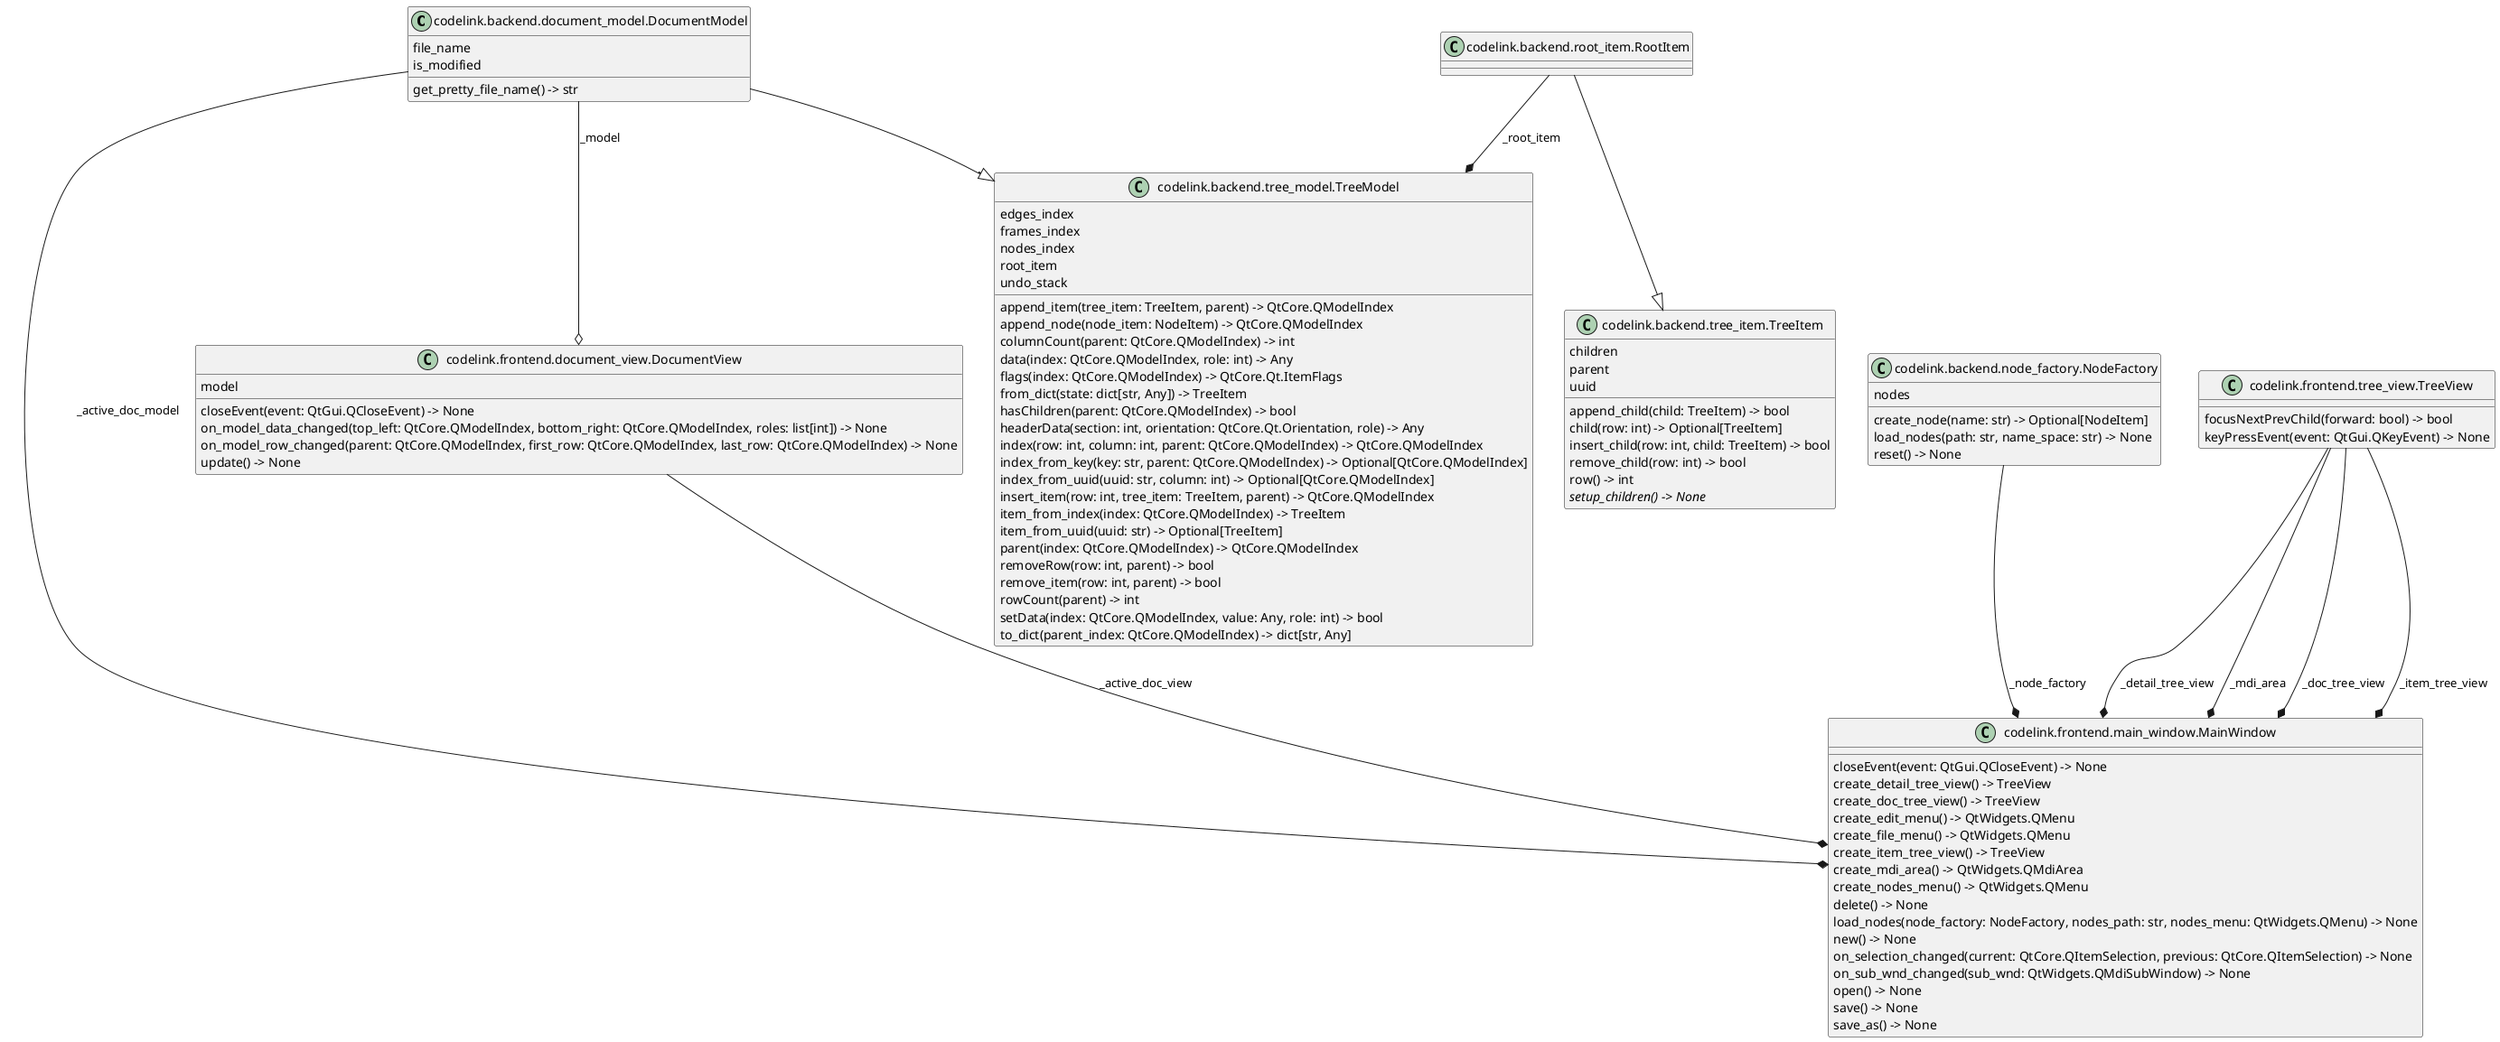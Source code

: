 @startuml classes
set namespaceSeparator none
class "codelink.backend.document_model.DocumentModel" as codelink.backend.document_model.DocumentModel {
  file_name
  is_modified
  get_pretty_file_name() -> str
}
class "codelink.backend.node_factory.NodeFactory" as codelink.backend.node_factory.NodeFactory {
  nodes
  create_node(name: str) -> Optional[NodeItem]
  load_nodes(path: str, name_space: str) -> None
  reset() -> None
}
class "codelink.backend.root_item.RootItem" as codelink.backend.root_item.RootItem {
}
class "codelink.backend.tree_item.TreeItem" as codelink.backend.tree_item.TreeItem {
  children
  parent
  uuid
  append_child(child: TreeItem) -> bool
  child(row: int) -> Optional[TreeItem]
  insert_child(row: int, child: TreeItem) -> bool
  remove_child(row: int) -> bool
  row() -> int
  {abstract}setup_children() -> None
}
class "codelink.backend.tree_model.TreeModel" as codelink.backend.tree_model.TreeModel {
  edges_index
  frames_index
  nodes_index
  root_item
  undo_stack
  append_item(tree_item: TreeItem, parent) -> QtCore.QModelIndex
  append_node(node_item: NodeItem) -> QtCore.QModelIndex
  columnCount(parent: QtCore.QModelIndex) -> int
  data(index: QtCore.QModelIndex, role: int) -> Any
  flags(index: QtCore.QModelIndex) -> QtCore.Qt.ItemFlags
  from_dict(state: dict[str, Any]) -> TreeItem
  hasChildren(parent: QtCore.QModelIndex) -> bool
  headerData(section: int, orientation: QtCore.Qt.Orientation, role) -> Any
  index(row: int, column: int, parent: QtCore.QModelIndex) -> QtCore.QModelIndex
  index_from_key(key: str, parent: QtCore.QModelIndex) -> Optional[QtCore.QModelIndex]
  index_from_uuid(uuid: str, column: int) -> Optional[QtCore.QModelIndex]
  insert_item(row: int, tree_item: TreeItem, parent) -> QtCore.QModelIndex
  item_from_index(index: QtCore.QModelIndex) -> TreeItem
  item_from_uuid(uuid: str) -> Optional[TreeItem]
  parent(index: QtCore.QModelIndex) -> QtCore.QModelIndex
  removeRow(row: int, parent) -> bool
  remove_item(row: int, parent) -> bool
  rowCount(parent) -> int
  setData(index: QtCore.QModelIndex, value: Any, role: int) -> bool
  to_dict(parent_index: QtCore.QModelIndex) -> dict[str, Any]
}
class "codelink.frontend.document_view.DocumentView" as codelink.frontend.document_view.DocumentView {
  model
  closeEvent(event: QtGui.QCloseEvent) -> None
  on_model_data_changed(top_left: QtCore.QModelIndex, bottom_right: QtCore.QModelIndex, roles: list[int]) -> None
  on_model_row_changed(parent: QtCore.QModelIndex, first_row: QtCore.QModelIndex, last_row: QtCore.QModelIndex) -> None
  update() -> None
}
class "codelink.frontend.main_window.MainWindow" as codelink.frontend.main_window.MainWindow {
  closeEvent(event: QtGui.QCloseEvent) -> None
  create_detail_tree_view() -> TreeView
  create_doc_tree_view() -> TreeView
  create_edit_menu() -> QtWidgets.QMenu
  create_file_menu() -> QtWidgets.QMenu
  create_item_tree_view() -> TreeView
  create_mdi_area() -> QtWidgets.QMdiArea
  create_nodes_menu() -> QtWidgets.QMenu
  delete() -> None
  load_nodes(node_factory: NodeFactory, nodes_path: str, nodes_menu: QtWidgets.QMenu) -> None
  new() -> None
  on_selection_changed(current: QtCore.QItemSelection, previous: QtCore.QItemSelection) -> None
  on_sub_wnd_changed(sub_wnd: QtWidgets.QMdiSubWindow) -> None
  open() -> None
  save() -> None
  save_as() -> None
}
class "codelink.frontend.tree_view.TreeView" as codelink.frontend.tree_view.TreeView {
  focusNextPrevChild(forward: bool) -> bool
  keyPressEvent(event: QtGui.QKeyEvent) -> None
}
codelink.backend.document_model.DocumentModel --|> codelink.backend.tree_model.TreeModel
codelink.backend.root_item.RootItem --|> codelink.backend.tree_item.TreeItem
codelink.backend.document_model.DocumentModel --* codelink.frontend.main_window.MainWindow : _active_doc_model
codelink.backend.node_factory.NodeFactory --* codelink.frontend.main_window.MainWindow : _node_factory
codelink.backend.root_item.RootItem --* codelink.backend.tree_model.TreeModel : _root_item
codelink.frontend.document_view.DocumentView --* codelink.frontend.main_window.MainWindow : _active_doc_view
codelink.frontend.tree_view.TreeView --* codelink.frontend.main_window.MainWindow : _mdi_area
codelink.frontend.tree_view.TreeView --* codelink.frontend.main_window.MainWindow : _doc_tree_view
codelink.frontend.tree_view.TreeView --* codelink.frontend.main_window.MainWindow : _item_tree_view
codelink.frontend.tree_view.TreeView --* codelink.frontend.main_window.MainWindow : _detail_tree_view
codelink.backend.document_model.DocumentModel --o codelink.frontend.document_view.DocumentView : _model
@enduml
